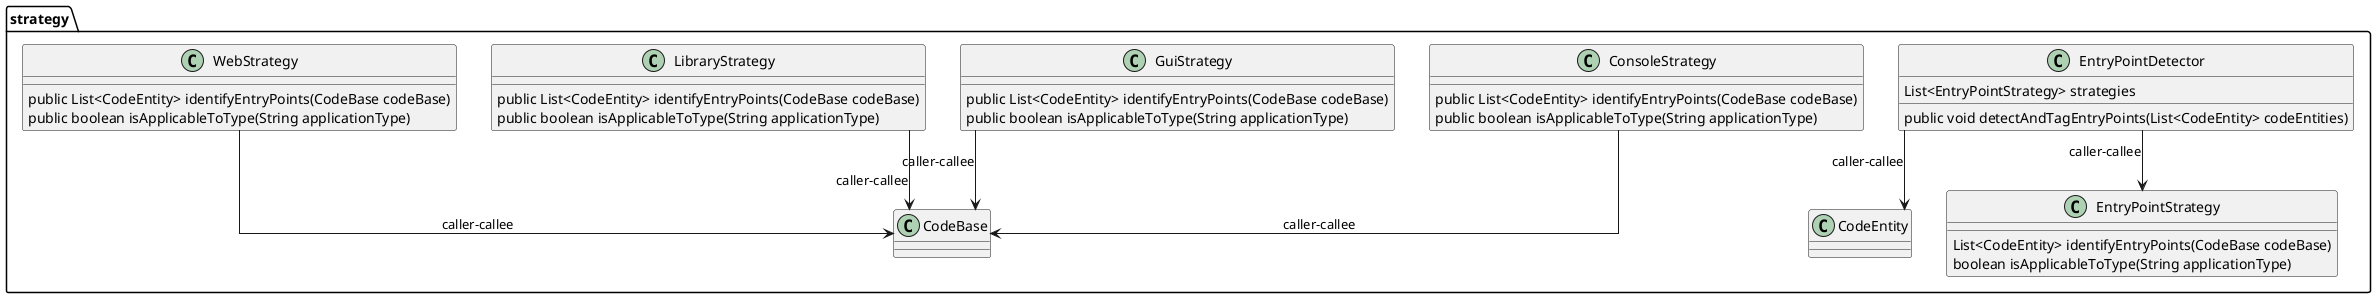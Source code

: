 @startuml
skinparam linetype Ortho
package strategy {
class ConsoleStrategy {
    public List<CodeEntity> identifyEntryPoints(CodeBase codeBase)
    public boolean isApplicableToType(String applicationType)
}
ConsoleStrategy --> CodeBase : caller-callee
class EntryPointDetector {
    List<EntryPointStrategy> strategies
    public void detectAndTagEntryPoints(List<CodeEntity> codeEntities)
}
EntryPointDetector --> EntryPointStrategy : caller-callee
EntryPointDetector --> CodeEntity : caller-callee
class EntryPointStrategy {
     List<CodeEntity> identifyEntryPoints(CodeBase codeBase)
     boolean isApplicableToType(String applicationType)
}
class GuiStrategy {
    public List<CodeEntity> identifyEntryPoints(CodeBase codeBase)
    public boolean isApplicableToType(String applicationType)
}
GuiStrategy --> CodeBase : caller-callee
class LibraryStrategy {
    public List<CodeEntity> identifyEntryPoints(CodeBase codeBase)
    public boolean isApplicableToType(String applicationType)
}
LibraryStrategy --> CodeBase : caller-callee
class WebStrategy {
    public List<CodeEntity> identifyEntryPoints(CodeBase codeBase)
    public boolean isApplicableToType(String applicationType)
}
WebStrategy --> CodeBase : caller-callee
}
@enduml
